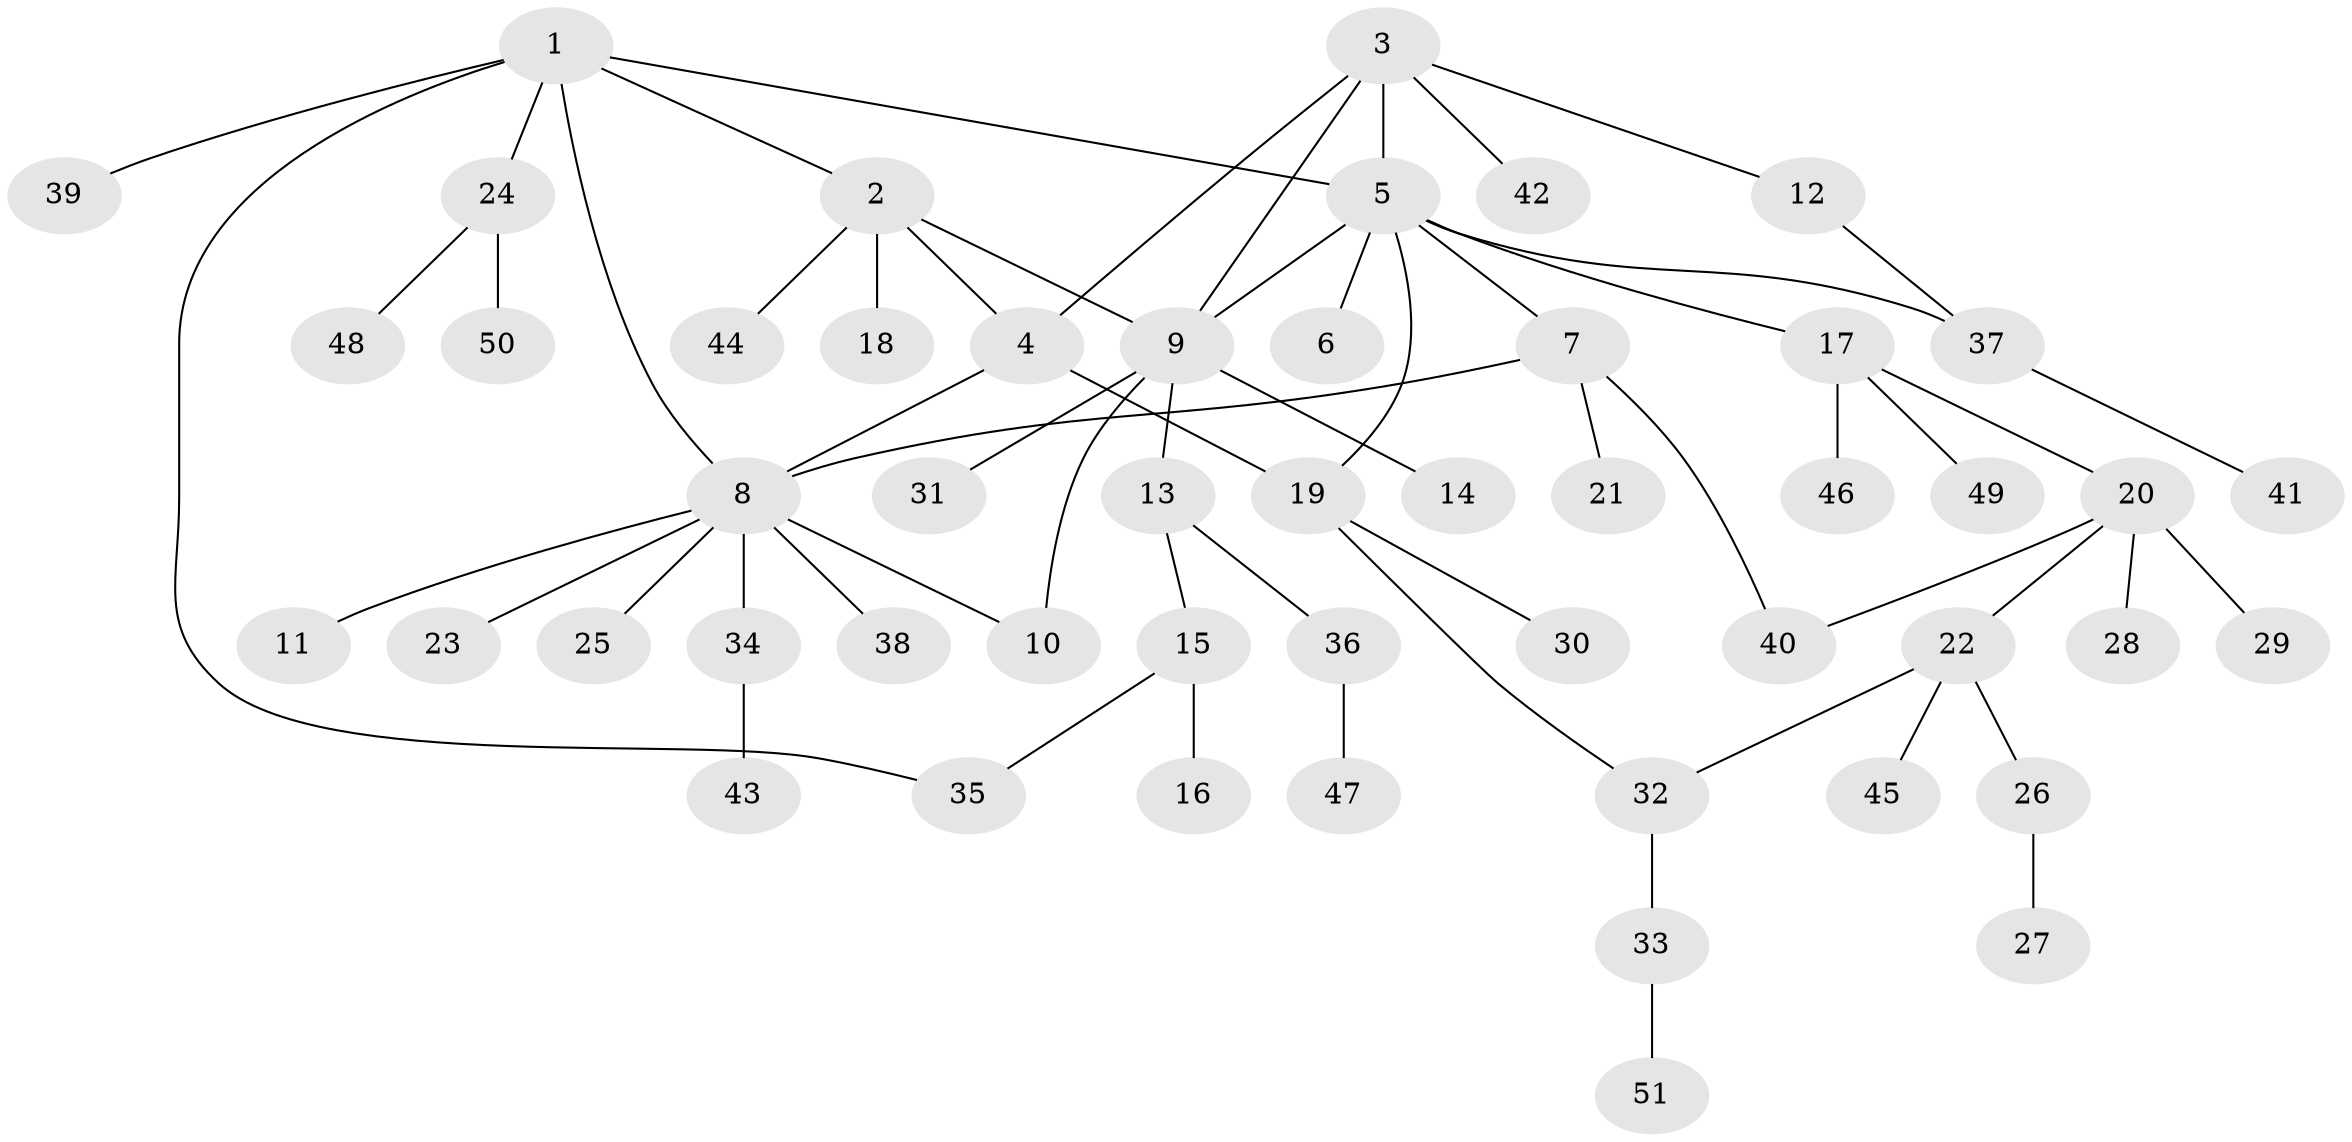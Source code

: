 // coarse degree distribution, {5: 0.05555555555555555, 4: 0.08333333333333333, 6: 0.027777777777777776, 7: 0.027777777777777776, 2: 0.1388888888888889, 3: 0.2222222222222222, 1: 0.4166666666666667, 8: 0.027777777777777776}
// Generated by graph-tools (version 1.1) at 2025/37/03/04/25 23:37:39]
// undirected, 51 vertices, 61 edges
graph export_dot {
  node [color=gray90,style=filled];
  1;
  2;
  3;
  4;
  5;
  6;
  7;
  8;
  9;
  10;
  11;
  12;
  13;
  14;
  15;
  16;
  17;
  18;
  19;
  20;
  21;
  22;
  23;
  24;
  25;
  26;
  27;
  28;
  29;
  30;
  31;
  32;
  33;
  34;
  35;
  36;
  37;
  38;
  39;
  40;
  41;
  42;
  43;
  44;
  45;
  46;
  47;
  48;
  49;
  50;
  51;
  1 -- 2;
  1 -- 5;
  1 -- 8;
  1 -- 24;
  1 -- 35;
  1 -- 39;
  2 -- 4;
  2 -- 9;
  2 -- 18;
  2 -- 44;
  3 -- 4;
  3 -- 5;
  3 -- 9;
  3 -- 12;
  3 -- 42;
  4 -- 8;
  4 -- 19;
  5 -- 6;
  5 -- 7;
  5 -- 9;
  5 -- 17;
  5 -- 19;
  5 -- 37;
  7 -- 8;
  7 -- 21;
  7 -- 40;
  8 -- 10;
  8 -- 11;
  8 -- 23;
  8 -- 25;
  8 -- 34;
  8 -- 38;
  9 -- 10;
  9 -- 13;
  9 -- 14;
  9 -- 31;
  12 -- 37;
  13 -- 15;
  13 -- 36;
  15 -- 16;
  15 -- 35;
  17 -- 20;
  17 -- 46;
  17 -- 49;
  19 -- 30;
  19 -- 32;
  20 -- 22;
  20 -- 28;
  20 -- 29;
  20 -- 40;
  22 -- 26;
  22 -- 32;
  22 -- 45;
  24 -- 48;
  24 -- 50;
  26 -- 27;
  32 -- 33;
  33 -- 51;
  34 -- 43;
  36 -- 47;
  37 -- 41;
}
